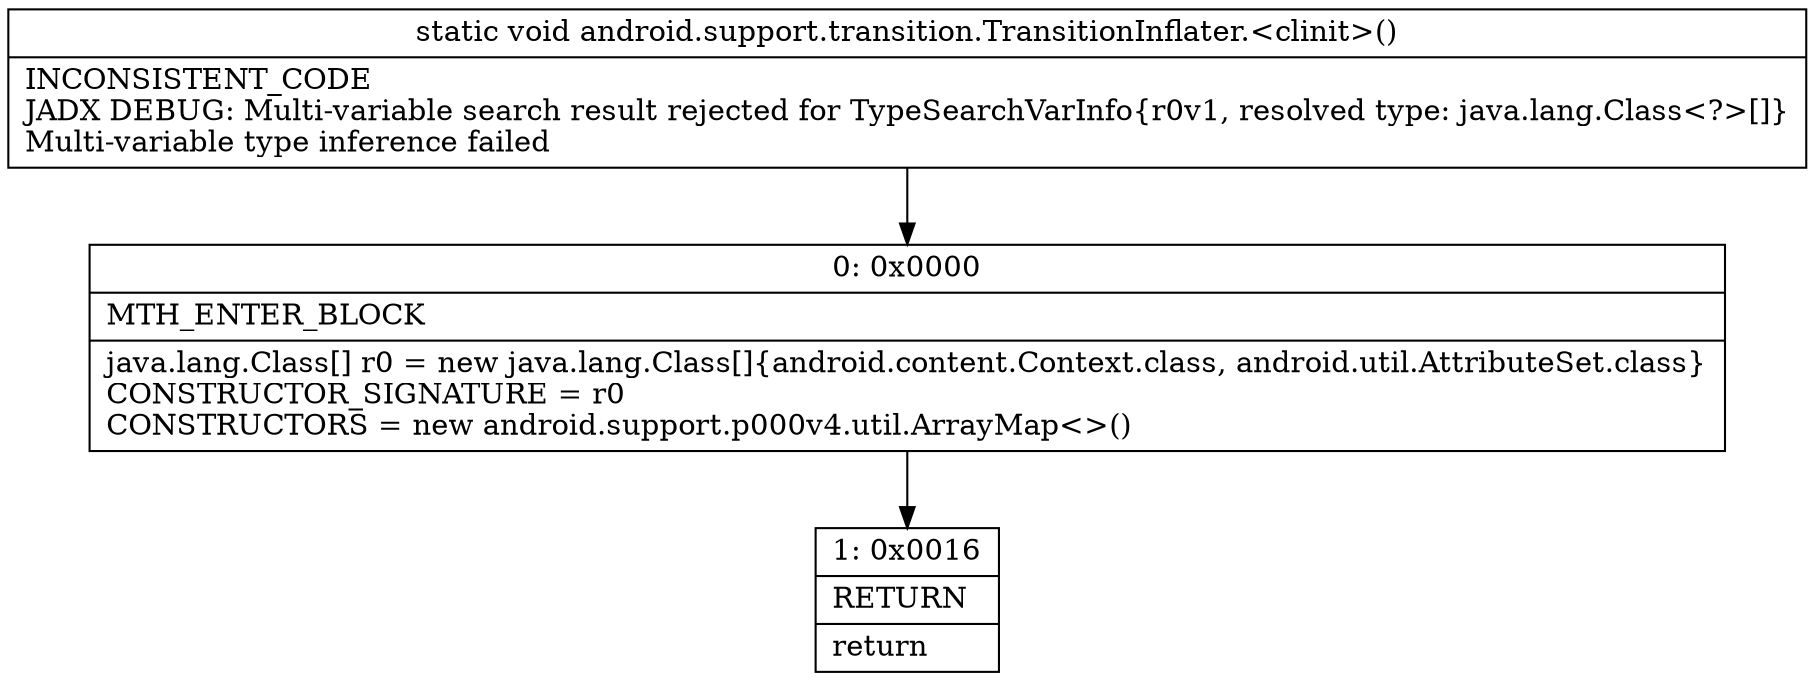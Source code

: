 digraph "CFG forandroid.support.transition.TransitionInflater.\<clinit\>()V" {
Node_0 [shape=record,label="{0\:\ 0x0000|MTH_ENTER_BLOCK\l|java.lang.Class[] r0 = new java.lang.Class[]\{android.content.Context.class, android.util.AttributeSet.class\}\lCONSTRUCTOR_SIGNATURE = r0\lCONSTRUCTORS = new android.support.p000v4.util.ArrayMap\<\>()\l}"];
Node_1 [shape=record,label="{1\:\ 0x0016|RETURN\l|return\l}"];
MethodNode[shape=record,label="{static void android.support.transition.TransitionInflater.\<clinit\>()  | INCONSISTENT_CODE\lJADX DEBUG: Multi\-variable search result rejected for TypeSearchVarInfo\{r0v1, resolved type: java.lang.Class\<?\>[]\}\lMulti\-variable type inference failed\l}"];
MethodNode -> Node_0;
Node_0 -> Node_1;
}

